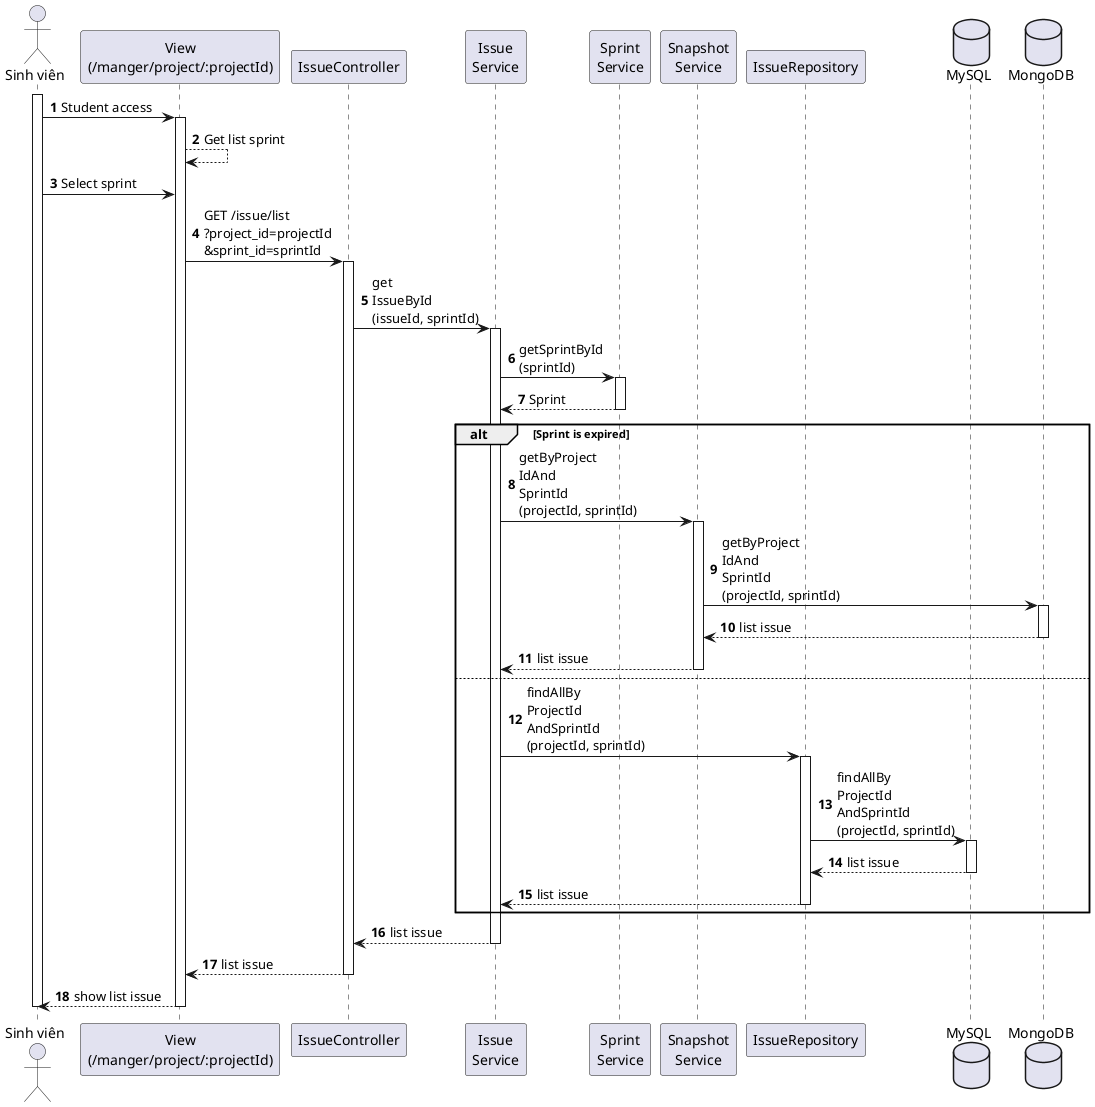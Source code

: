 @startuml
autonumber

actor "Sinh viên" as SV
participant "View\n(/manger/project/:projectId)" as View
participant "IssueController" as Controller
participant "Issue\nService" as Service
participant "Sprint\nService" as SprintService
participant "Snapshot\nService" as SnapshotService
participant "IssueRepository" as Repo
database "MySQL" as MySQL
database "MongoDB" as MongoDB

activate SV
SV -> View : Student access

activate View
View --> View : Get list sprint
SV -> View : Select sprint
View -> Controller : GET /issue/list\n?project_id=projectId\n&sprint_id=sprintId

activate Controller
Controller -> Service : get\nIssueById\n(issueId, sprintId)
activate Service
Service -> SprintService: getSprintById\n(sprintId)
activate SprintService
SprintService --> Service :  Sprint
deactivate SprintService

alt Sprint is expired
    Service -> SnapshotService : getByProject\nIdAnd\nSprintId\n(projectId, sprintId)
    activate SnapshotService
    SnapshotService -> MongoDB: getByProject\nIdAnd\nSprintId\n(projectId, sprintId)
    activate MongoDB
    MongoDB --> SnapshotService:  list issue
    deactivate MongoDB
    SnapshotService --> Service:  list issue
    deactivate SnapshotService
else
    Service -> Repo : findAllBy\nProjectId\nAndSprintId\n(projectId, sprintId)
    activate Repo
    Repo -> MySQL: findAllBy\nProjectId\nAndSprintId\n(projectId, sprintId)
    activate MySQL
    MySQL --> Repo:  list issue
    deactivate MySQL
    Repo --> Service:  list issue
    deactivate Repo
end

Service --> Controller :  list issue
deactivate Service
Controller --> View :  list issue
deactivate Controller
View --> SV : show list issue
deactivate View
deactivate SV
@enduml
